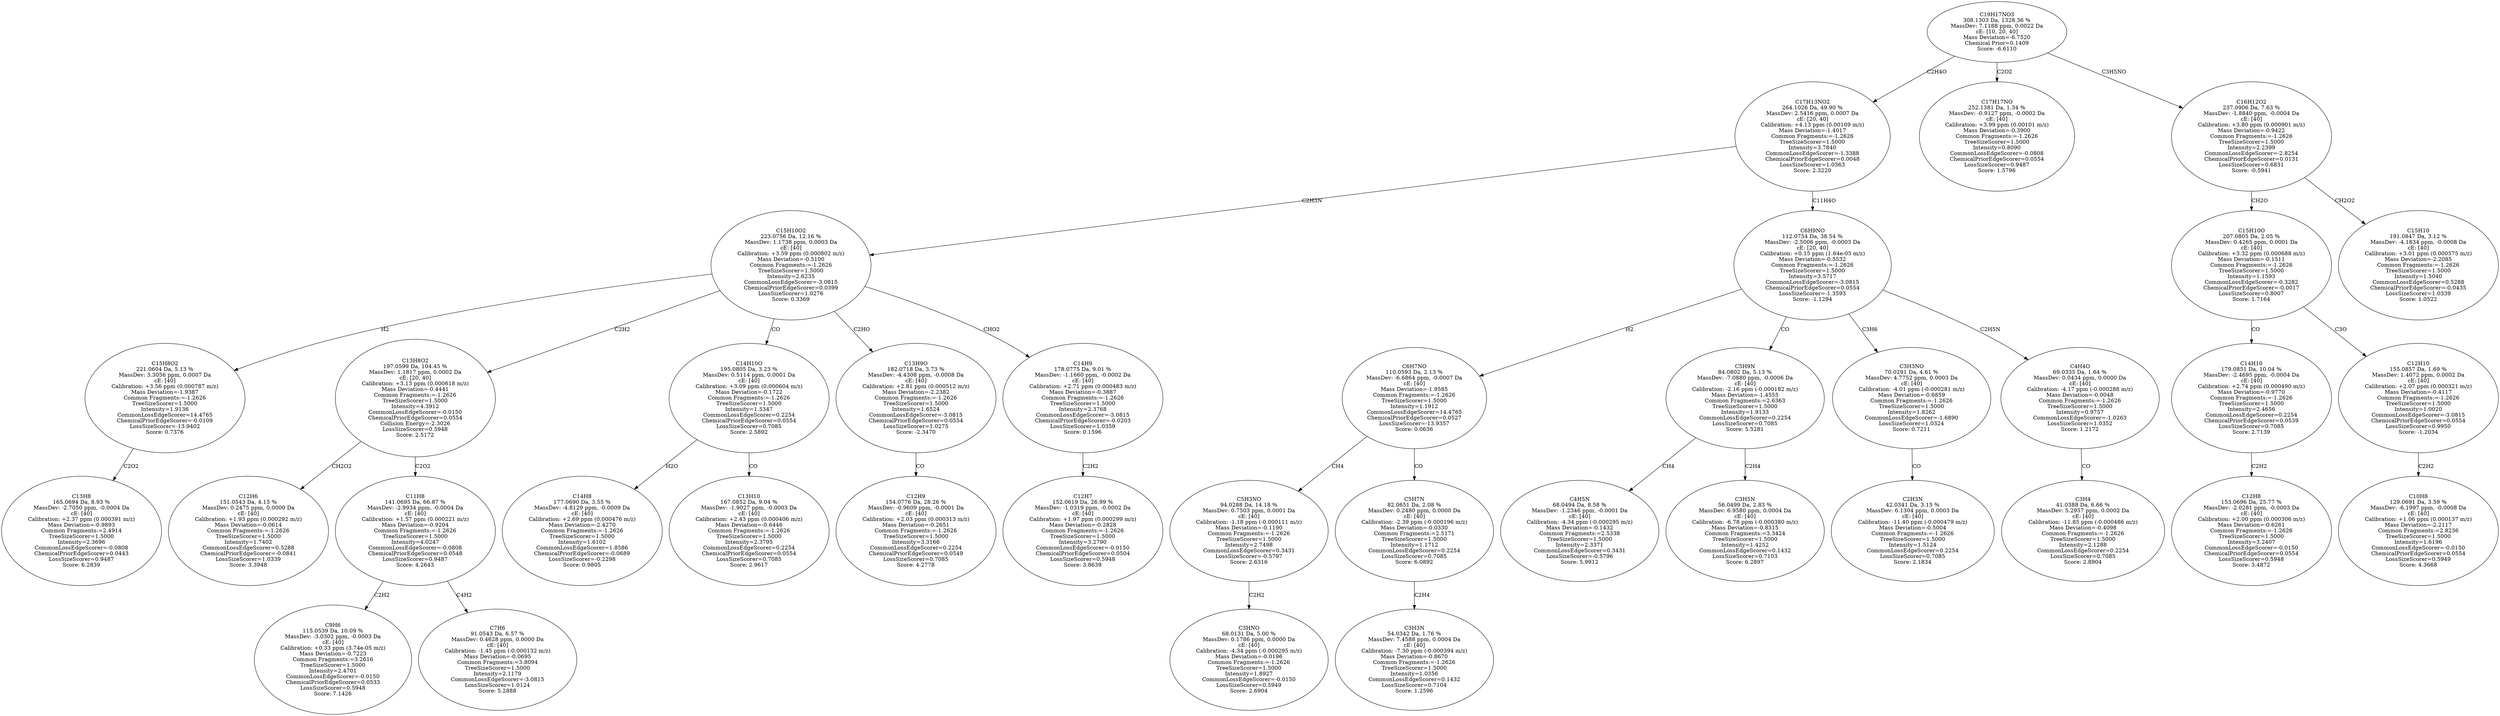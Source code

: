 strict digraph {
v1 [label="C13H8\n165.0694 Da, 8.93 %\nMassDev: -2.7050 ppm, -0.0004 Da\ncE: [40]\nCalibration: +2.37 ppm (0.000391 m/z)\nMass Deviation=-0.9893\nCommon Fragments:=2.4914\nTreeSizeScorer=1.5000\nIntensity=2.3696\nCommonLossEdgeScorer=-0.0808\nChemicalPriorEdgeScorer=0.0443\nLossSizeScorer=0.9487\nScore: 6.2839"];
v2 [label="C15H8O2\n221.0604 Da, 5.13 %\nMassDev: 3.3056 ppm, 0.0007 Da\ncE: [40]\nCalibration: +3.56 ppm (0.000787 m/z)\nMass Deviation=-1.9387\nCommon Fragments:=-1.2626\nTreeSizeScorer=1.5000\nIntensity=1.9136\nCommonLossEdgeScorer=14.4765\nChemicalPriorEdgeScorer=-0.0109\nLossSizeScorer=-13.9402\nScore: 0.7376"];
v3 [label="C12H6\n151.0543 Da, 4.15 %\nMassDev: 0.2475 ppm, 0.0000 Da\ncE: [40]\nCalibration: +1.93 ppm (0.000292 m/z)\nMass Deviation=-0.0614\nCommon Fragments:=-1.2626\nTreeSizeScorer=1.5000\nIntensity=1.7402\nCommonLossEdgeScorer=0.5288\nChemicalPriorEdgeScorer=-0.0841\nLossSizeScorer=1.0339\nScore: 3.3948"];
v4 [label="C9H6\n115.0539 Da, 10.09 %\nMassDev: -3.0302 ppm, -0.0003 Da\ncE: [40]\nCalibration: +0.33 ppm (3.74e-05 m/z)\nMass Deviation=-0.7223\nCommon Fragments:=3.2616\nTreeSizeScorer=1.5000\nIntensity=2.4701\nCommonLossEdgeScorer=-0.0150\nChemicalPriorEdgeScorer=0.0533\nLossSizeScorer=0.5948\nScore: 7.1426"];
v5 [label="C7H6\n91.0543 Da, 6.57 %\nMassDev: 0.4628 ppm, 0.0000 Da\ncE: [40]\nCalibration: -1.45 ppm (-0.000132 m/z)\nMass Deviation=-0.0695\nCommon Fragments:=3.8094\nTreeSizeScorer=1.5000\nIntensity=2.1179\nCommonLossEdgeScorer=-3.0815\nLossSizeScorer=1.0124\nScore: 5.2888"];
v6 [label="C11H8\n141.0695 Da, 66.87 %\nMassDev: -2.9934 ppm, -0.0004 Da\ncE: [40]\nCalibration: +1.57 ppm (0.000221 m/z)\nMass Deviation=-0.9204\nCommon Fragments:=-1.2626\nTreeSizeScorer=1.5000\nIntensity=4.0247\nCommonLossEdgeScorer=-0.0808\nChemicalPriorEdgeScorer=0.0548\nLossSizeScorer=0.9487\nScore: 4.2643"];
v7 [label="C13H8O2\n197.0599 Da, 104.45 %\nMassDev: 1.1817 ppm, 0.0002 Da\ncE: [20, 40]\nCalibration: +3.13 ppm (0.000618 m/z)\nMass Deviation=-0.4441\nCommon Fragments:=-1.2626\nTreeSizeScorer=1.5000\nIntensity=4.3912\nCommonLossEdgeScorer=-0.0150\nChemicalPriorEdgeScorer=0.0554\nCollision Energy=-2.3026\nLossSizeScorer=0.5948\nScore: 2.5172"];
v8 [label="C14H8\n177.0690 Da, 3.55 %\nMassDev: -4.8129 ppm, -0.0009 Da\ncE: [40]\nCalibration: +2.69 ppm (0.000476 m/z)\nMass Deviation=-2.4270\nCommon Fragments:=-1.2626\nTreeSizeScorer=1.5000\nIntensity=1.6102\nCommonLossEdgeScorer=1.8586\nChemicalPriorEdgeScorer=-0.0689\nLossSizeScorer=-0.2298\nScore: 0.9805"];
v9 [label="C13H10\n167.0852 Da, 9.04 %\nMassDev: -1.9027 ppm, -0.0003 Da\ncE: [40]\nCalibration: +2.43 ppm (0.000406 m/z)\nMass Deviation=-0.6446\nCommon Fragments:=-1.2626\nTreeSizeScorer=1.5000\nIntensity=2.3795\nCommonLossEdgeScorer=0.2254\nChemicalPriorEdgeScorer=0.0554\nLossSizeScorer=0.7085\nScore: 2.9617"];
v10 [label="C14H10O\n195.0805 Da, 3.23 %\nMassDev: 0.5114 ppm, 0.0001 Da\ncE: [40]\nCalibration: +3.09 ppm (0.000604 m/z)\nMass Deviation=-0.1722\nCommon Fragments:=-1.2626\nTreeSizeScorer=1.5000\nIntensity=1.5347\nCommonLossEdgeScorer=0.2254\nChemicalPriorEdgeScorer=0.0554\nLossSizeScorer=0.7085\nScore: 2.5892"];
v11 [label="C12H9\n154.0776 Da, 28.26 %\nMassDev: -0.9609 ppm, -0.0001 Da\ncE: [40]\nCalibration: +2.03 ppm (0.000313 m/z)\nMass Deviation=-0.2651\nCommon Fragments:=-1.2626\nTreeSizeScorer=1.5000\nIntensity=3.3166\nCommonLossEdgeScorer=0.2254\nChemicalPriorEdgeScorer=0.0549\nLossSizeScorer=0.7085\nScore: 4.2778"];
v12 [label="C13H9O\n182.0718 Da, 3.73 %\nMassDev: -4.4308 ppm, -0.0008 Da\ncE: [40]\nCalibration: +2.81 ppm (0.000512 m/z)\nMass Deviation=-2.2382\nCommon Fragments:=-1.2626\nTreeSizeScorer=1.5000\nIntensity=1.6524\nCommonLossEdgeScorer=-3.0815\nChemicalPriorEdgeScorer=0.0554\nLossSizeScorer=1.0275\nScore: -2.3470"];
v13 [label="C12H7\n152.0619 Da, 26.99 %\nMassDev: -1.0319 ppm, -0.0002 Da\ncE: [40]\nCalibration: +1.97 ppm (0.000299 m/z)\nMass Deviation=-0.2828\nCommon Fragments:=-1.2626\nTreeSizeScorer=1.5000\nIntensity=3.2790\nCommonLossEdgeScorer=-0.0150\nChemicalPriorEdgeScorer=0.0504\nLossSizeScorer=0.5948\nScore: 3.8639"];
v14 [label="C14H9\n178.0775 Da, 9.01 %\nMassDev: -1.1660 ppm, -0.0002 Da\ncE: [40]\nCalibration: +2.71 ppm (0.000483 m/z)\nMass Deviation=-0.3887\nCommon Fragments:=-1.2626\nTreeSizeScorer=1.5000\nIntensity=2.3768\nCommonLossEdgeScorer=-3.0815\nChemicalPriorEdgeScorer=-0.0203\nLossSizeScorer=1.0359\nScore: 0.1596"];
v15 [label="C15H10O2\n223.0756 Da, 12.16 %\nMassDev: 1.1738 ppm, 0.0003 Da\ncE: [40]\nCalibration: +3.59 ppm (0.000802 m/z)\nMass Deviation=-0.5100\nCommon Fragments:=-1.2626\nTreeSizeScorer=1.5000\nIntensity=2.6235\nCommonLossEdgeScorer=-3.0815\nChemicalPriorEdgeScorer=0.0399\nLossSizeScorer=1.0276\nScore: 0.3369"];
v16 [label="C3HNO\n68.0131 Da, 5.00 %\nMassDev: 0.1786 ppm, 0.0000 Da\ncE: [40]\nCalibration: -4.34 ppm (-0.000295 m/z)\nMass Deviation=-0.0196\nCommon Fragments:=-1.2626\nTreeSizeScorer=1.5000\nIntensity=1.8927\nCommonLossEdgeScorer=-0.0150\nLossSizeScorer=0.5949\nScore: 2.6904"];
v17 [label="C5H3NO\n94.0288 Da, 14.18 %\nMassDev: 0.7503 ppm, 0.0001 Da\ncE: [40]\nCalibration: -1.18 ppm (-0.000111 m/z)\nMass Deviation=-0.1190\nCommon Fragments:=-1.2626\nTreeSizeScorer=1.5000\nIntensity=2.7498\nCommonLossEdgeScorer=0.3431\nLossSizeScorer=-0.5797\nScore: 2.6316"];
v18 [label="C3H3N\n54.0342 Da, 1.76 %\nMassDev: 7.4588 ppm, 0.0004 Da\ncE: [40]\nCalibration: -7.30 ppm (-0.000394 m/z)\nMass Deviation=-0.8670\nCommon Fragments:=-1.2626\nTreeSizeScorer=1.5000\nIntensity=1.0356\nCommonLossEdgeScorer=0.1432\nLossSizeScorer=0.7104\nScore: 1.2596"];
v19 [label="C5H7N\n82.0651 Da, 2.08 %\nMassDev: 0.2480 ppm, 0.0000 Da\ncE: [40]\nCalibration: -2.39 ppm (-0.000196 m/z)\nMass Deviation=-0.0330\nCommon Fragments:=2.5171\nTreeSizeScorer=1.5000\nIntensity=1.1712\nCommonLossEdgeScorer=0.2254\nLossSizeScorer=0.7085\nScore: 6.0892"];
v20 [label="C6H7NO\n110.0593 Da, 2.13 %\nMassDev: -6.6864 ppm, -0.0007 Da\ncE: [40]\nMass Deviation=-1.9585\nCommon Fragments:=-1.2626\nTreeSizeScorer=1.5000\nIntensity=1.1912\nCommonLossEdgeScorer=14.4765\nChemicalPriorEdgeScorer=0.0527\nLossSizeScorer=-13.9357\nScore: 0.0636"];
v21 [label="C4H5N\n68.0494 Da, 8.58 %\nMassDev: -1.2346 ppm, -0.0001 Da\ncE: [40]\nCalibration: -4.34 ppm (-0.000295 m/z)\nMass Deviation=-0.1432\nCommon Fragments:=2.5338\nTreeSizeScorer=1.5000\nIntensity=2.3371\nCommonLossEdgeScorer=0.3431\nLossSizeScorer=-0.5796\nScore: 5.9912"];
v22 [label="C3H5N\n56.0499 Da, 2.83 %\nMassDev: 6.9580 ppm, 0.0004 Da\ncE: [40]\nCalibration: -6.78 ppm (-0.000380 m/z)\nMass Deviation=-0.8315\nCommon Fragments:=3.3424\nTreeSizeScorer=1.5000\nIntensity=1.4252\nCommonLossEdgeScorer=0.1432\nLossSizeScorer=0.7103\nScore: 6.2897"];
v23 [label="C5H9N\n84.0802 Da, 5.13 %\nMassDev: -7.0880 ppm, -0.0006 Da\ncE: [40]\nCalibration: -2.16 ppm (-0.000182 m/z)\nMass Deviation=-1.4555\nCommon Fragments:=2.6363\nTreeSizeScorer=1.5000\nIntensity=1.9133\nCommonLossEdgeScorer=0.2254\nLossSizeScorer=0.7085\nScore: 5.5281"];
v24 [label="C2H3N\n42.0341 Da, 3.15 %\nMassDev: 6.1304 ppm, 0.0003 Da\ncE: [40]\nCalibration: -11.40 ppm (-0.000479 m/z)\nMass Deviation=-0.5004\nCommon Fragments:=-1.2626\nTreeSizeScorer=1.5000\nIntensity=1.5124\nCommonLossEdgeScorer=0.2254\nLossSizeScorer=0.7085\nScore: 2.1834"];
v25 [label="C3H3NO\n70.0291 Da, 4.61 %\nMassDev: 4.7752 ppm, 0.0003 Da\ncE: [40]\nCalibration: -4.01 ppm (-0.000281 m/z)\nMass Deviation=-0.6859\nCommon Fragments:=-1.2626\nTreeSizeScorer=1.5000\nIntensity=1.8262\nCommonLossEdgeScorer=-1.6890\nLossSizeScorer=1.0324\nScore: 0.7211"];
v26 [label="C3H4\n41.0388 Da, 6.66 %\nMassDev: 5.2957 ppm, 0.0002 Da\ncE: [40]\nCalibration: -11.85 ppm (-0.000486 m/z)\nMass Deviation=-0.4098\nCommon Fragments:=-1.2626\nTreeSizeScorer=1.5000\nIntensity=2.1288\nCommonLossEdgeScorer=0.2254\nLossSizeScorer=0.7085\nScore: 2.8904"];
v27 [label="C4H4O\n69.0335 Da, 1.64 %\nMassDev: 0.0434 ppm, 0.0000 Da\ncE: [40]\nCalibration: -4.17 ppm (-0.000288 m/z)\nMass Deviation=-0.0048\nCommon Fragments:=-1.2626\nTreeSizeScorer=1.5000\nIntensity=0.9757\nCommonLossEdgeScorer=-1.0263\nLossSizeScorer=1.0352\nScore: 1.2172"];
v28 [label="C6H9NO\n112.0754 Da, 38.54 %\nMassDev: -2.5006 ppm, -0.0003 Da\ncE: [20, 40]\nCalibration: +0.15 ppm (1.64e-05 m/z)\nMass Deviation=-0.5532\nCommon Fragments:=-1.2626\nTreeSizeScorer=1.5000\nIntensity=3.5717\nCommonLossEdgeScorer=-3.0815\nChemicalPriorEdgeScorer=0.0554\nLossSizeScorer=-1.3593\nScore: -1.1294"];
v29 [label="C17H13NO2\n264.1026 Da, 49.90 %\nMassDev: 2.5416 ppm, 0.0007 Da\ncE: [20, 40]\nCalibration: +4.13 ppm (0.00109 m/z)\nMass Deviation=-1.4017\nCommon Fragments:=-1.2626\nTreeSizeScorer=1.5000\nIntensity=3.7840\nCommonLossEdgeScorer=-1.3388\nChemicalPriorEdgeScorer=0.0048\nLossSizeScorer=1.0363\nScore: 2.3220"];
v30 [label="C17H17NO\n252.1381 Da, 1.34 %\nMassDev: -0.9127 ppm, -0.0002 Da\ncE: [40]\nCalibration: +3.99 ppm (0.00101 m/z)\nMass Deviation=-0.3900\nCommon Fragments:=-1.2626\nTreeSizeScorer=1.5000\nIntensity=0.8090\nCommonLossEdgeScorer=-0.0808\nChemicalPriorEdgeScorer=0.0554\nLossSizeScorer=0.9487\nScore: 1.5796"];
v31 [label="C12H8\n153.0696 Da, 25.77 %\nMassDev: -2.0281 ppm, -0.0003 Da\ncE: [40]\nCalibration: +2.00 ppm (0.000306 m/z)\nMass Deviation=-0.6261\nCommon Fragments:=-1.2626\nTreeSizeScorer=1.5000\nIntensity=3.2407\nCommonLossEdgeScorer=-0.0150\nChemicalPriorEdgeScorer=0.0554\nLossSizeScorer=0.5948\nScore: 3.4872"];
v32 [label="C14H10\n179.0851 Da, 10.04 %\nMassDev: -2.4695 ppm, -0.0004 Da\ncE: [40]\nCalibration: +2.74 ppm (0.000490 m/z)\nMass Deviation=-0.9770\nCommon Fragments:=-1.2626\nTreeSizeScorer=1.5000\nIntensity=2.4656\nCommonLossEdgeScorer=0.2254\nChemicalPriorEdgeScorer=0.0539\nLossSizeScorer=0.7085\nScore: 2.7139"];
v33 [label="C10H8\n129.0691 Da, 3.59 %\nMassDev: -6.1997 ppm, -0.0008 Da\ncE: [40]\nCalibration: +1.06 ppm (0.000137 m/z)\nMass Deviation=-2.2117\nCommon Fragments:=2.8236\nTreeSizeScorer=1.5000\nIntensity=1.6196\nCommonLossEdgeScorer=-0.0150\nChemicalPriorEdgeScorer=0.0554\nLossSizeScorer=0.5949\nScore: 4.3668"];
v34 [label="C12H10\n155.0857 Da, 1.69 %\nMassDev: 1.4072 ppm, 0.0002 Da\ncE: [40]\nCalibration: +2.07 ppm (0.000321 m/z)\nMass Deviation=-0.4117\nCommon Fragments:=-1.2626\nTreeSizeScorer=1.5000\nIntensity=1.0020\nCommonLossEdgeScorer=-3.0815\nChemicalPriorEdgeScorer=0.0554\nLossSizeScorer=0.9950\nScore: -1.2034"];
v35 [label="C15H10O\n207.0805 Da, 2.05 %\nMassDev: 0.4265 ppm, 0.0001 Da\ncE: [40]\nCalibration: +3.32 ppm (0.000688 m/z)\nMass Deviation=-0.1511\nCommon Fragments:=-1.2626\nTreeSizeScorer=1.5000\nIntensity=1.1593\nCommonLossEdgeScorer=-0.3282\nChemicalPriorEdgeScorer=-0.0017\nLossSizeScorer=0.8007\nScore: 1.7164"];
v36 [label="C15H10\n191.0847 Da, 3.12 %\nMassDev: -4.1834 ppm, -0.0008 Da\ncE: [40]\nCalibration: +3.01 ppm (0.000575 m/z)\nMass Deviation=-2.2085\nCommon Fragments:=-1.2626\nTreeSizeScorer=1.5000\nIntensity=1.5040\nCommonLossEdgeScorer=0.5288\nChemicalPriorEdgeScorer=-0.0435\nLossSizeScorer=1.0339\nScore: 1.0522"];
v37 [label="C16H12O2\n237.0906 Da, 7.63 %\nMassDev: -1.8840 ppm, -0.0004 Da\ncE: [40]\nCalibration: +3.80 ppm (0.000901 m/z)\nMass Deviation=-0.9422\nCommon Fragments:=-1.2626\nTreeSizeScorer=1.5000\nIntensity=2.2399\nCommonLossEdgeScorer=-2.8254\nChemicalPriorEdgeScorer=0.0131\nLossSizeScorer=0.6831\nScore: -0.5941"];
v38 [label="C19H17NO3\n308.1303 Da, 1328.36 %\nMassDev: 7.1188 ppm, 0.0022 Da\ncE: [10, 20, 40]\nMass Deviation=-6.7520\nChemical Prior=0.1409\nScore: -6.6110"];
v2 -> v1 [label="C2O2"];
v15 -> v2 [label="H2"];
v7 -> v3 [label="CH2O2"];
v6 -> v4 [label="C2H2"];
v6 -> v5 [label="C4H2"];
v7 -> v6 [label="C2O2"];
v15 -> v7 [label="C2H2"];
v10 -> v8 [label="H2O"];
v10 -> v9 [label="CO"];
v15 -> v10 [label="CO"];
v12 -> v11 [label="CO"];
v15 -> v12 [label="C2HO"];
v14 -> v13 [label="C2H2"];
v15 -> v14 [label="CHO2"];
v29 -> v15 [label="C2H3N"];
v17 -> v16 [label="C2H2"];
v20 -> v17 [label="CH4"];
v19 -> v18 [label="C2H4"];
v20 -> v19 [label="CO"];
v28 -> v20 [label="H2"];
v23 -> v21 [label="CH4"];
v23 -> v22 [label="C2H4"];
v28 -> v23 [label="CO"];
v25 -> v24 [label="CO"];
v28 -> v25 [label="C3H6"];
v27 -> v26 [label="CO"];
v28 -> v27 [label="C2H5N"];
v29 -> v28 [label="C11H4O"];
v38 -> v29 [label="C2H4O"];
v38 -> v30 [label="C2O2"];
v32 -> v31 [label="C2H2"];
v35 -> v32 [label="CO"];
v34 -> v33 [label="C2H2"];
v35 -> v34 [label="C3O"];
v37 -> v35 [label="CH2O"];
v37 -> v36 [label="CH2O2"];
v38 -> v37 [label="C3H5NO"];
}